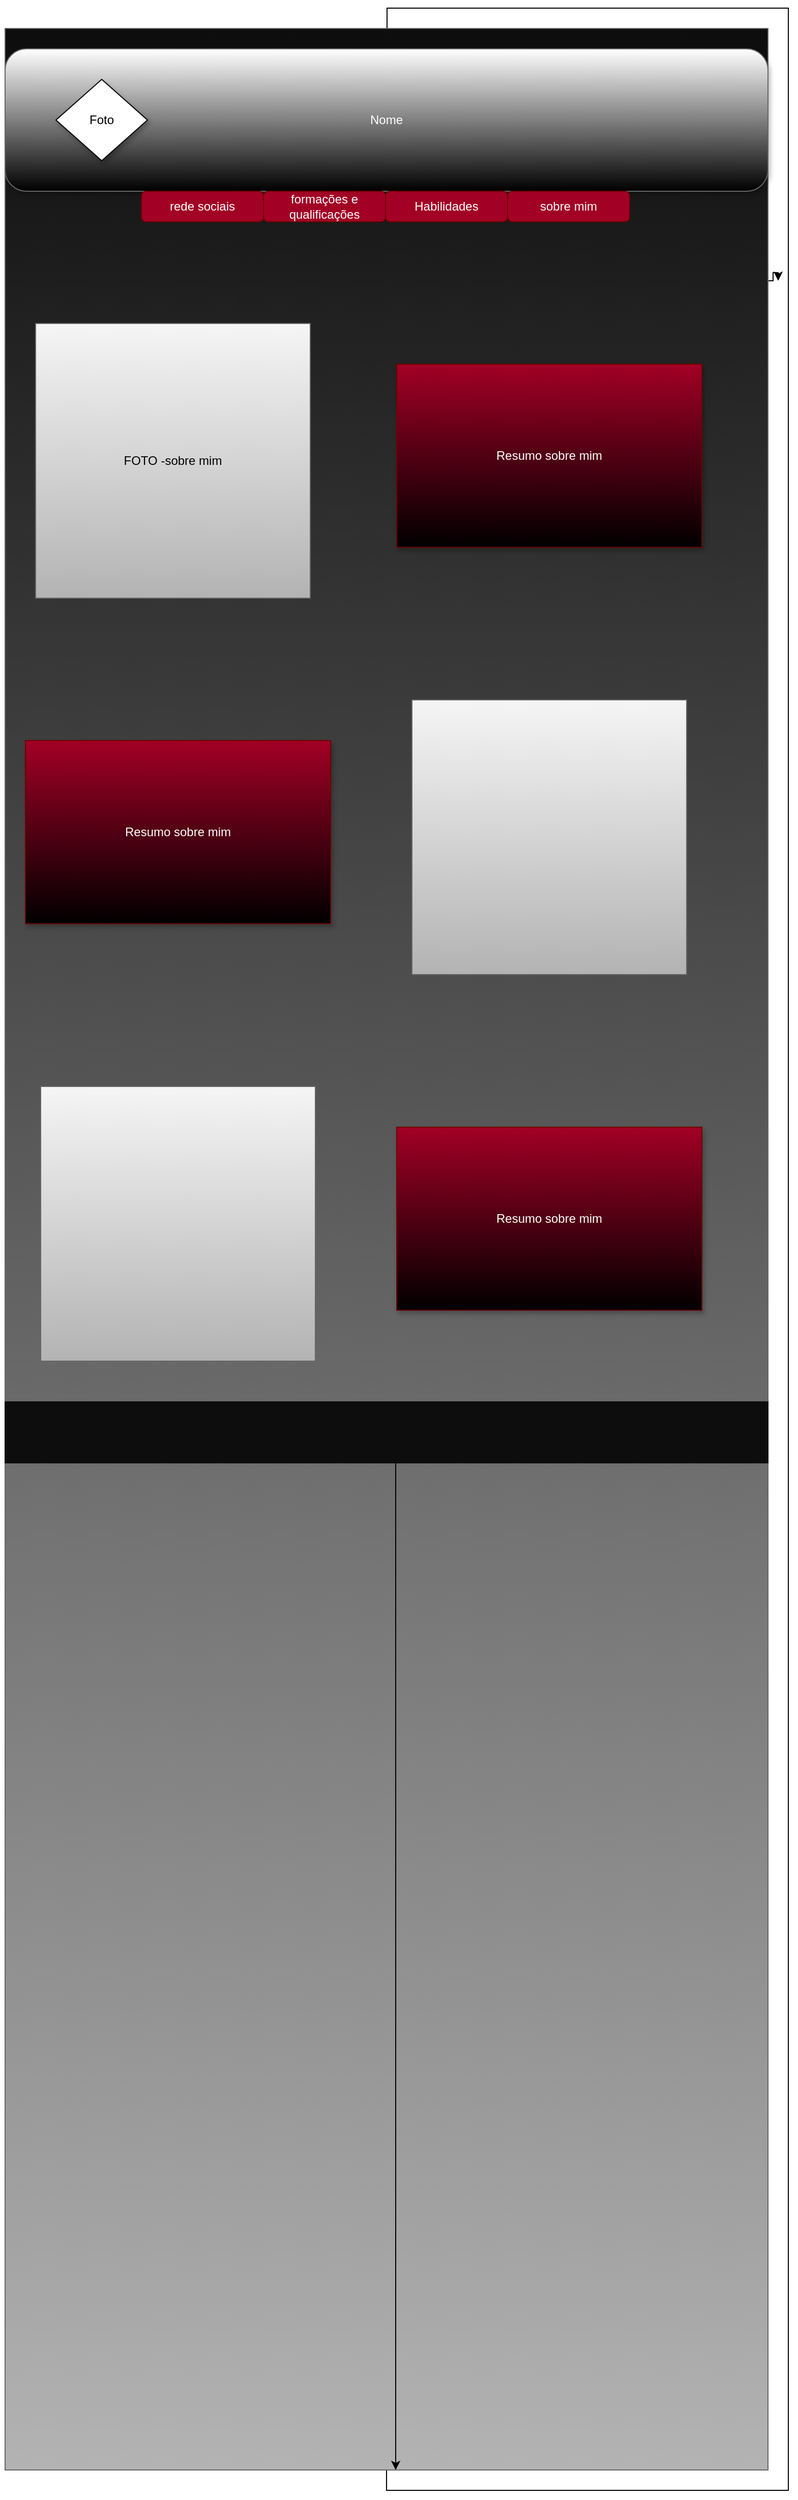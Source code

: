 <mxfile version="24.7.8">
  <diagram name="Página-1" id="mlbMOu-FUf_WX9eLsM7R">
    <mxGraphModel dx="1434" dy="772" grid="1" gridSize="10" guides="1" tooltips="1" connect="1" arrows="1" fold="1" page="1" pageScale="1" pageWidth="827" pageHeight="1169" math="0" shadow="0">
      <root>
        <mxCell id="0" />
        <mxCell id="1" parent="0" />
        <mxCell id="TVnabSG94cQ8gydF37tB-9" style="edgeStyle=orthogonalEdgeStyle;rounded=0;orthogonalLoop=1;jettySize=auto;html=1;exitX=1;exitY=0.25;exitDx=0;exitDy=0;" edge="1" parent="1" source="TVnabSG94cQ8gydF37tB-1">
          <mxGeometry relative="1" as="geometry">
            <mxPoint x="800" y="298" as="targetPoint" />
            <Array as="points">
              <mxPoint x="795" y="298" />
              <mxPoint x="795" y="290" />
              <mxPoint x="800" y="290" />
            </Array>
          </mxGeometry>
        </mxCell>
        <mxCell id="TVnabSG94cQ8gydF37tB-10" style="edgeStyle=orthogonalEdgeStyle;rounded=0;orthogonalLoop=1;jettySize=auto;html=1;exitX=0.5;exitY=1;exitDx=0;exitDy=0;" edge="1" parent="1" source="TVnabSG94cQ8gydF37tB-1">
          <mxGeometry relative="1" as="geometry">
            <mxPoint x="415" y="1120" as="targetPoint" />
          </mxGeometry>
        </mxCell>
        <mxCell id="TVnabSG94cQ8gydF37tB-1" value="" style="rounded=0;whiteSpace=wrap;html=1;fillColor=#0D0D0D;gradientColor=#b3b3b3;strokeColor=#666666;" vertex="1" parent="1">
          <mxGeometry x="40" y="50" width="750" height="2400" as="geometry" />
        </mxCell>
        <mxCell id="TVnabSG94cQ8gydF37tB-2" value="&lt;font color=&quot;#ffffff&quot;&gt;Nome&lt;/font&gt;" style="rounded=1;whiteSpace=wrap;html=1;fillStyle=auto;shadow=1;fillColor=default;gradientColor=default;strokeColor=#666666;" vertex="1" parent="1">
          <mxGeometry x="40" y="70" width="750" height="140" as="geometry" />
        </mxCell>
        <mxCell id="TVnabSG94cQ8gydF37tB-3" value="Foto" style="rhombus;whiteSpace=wrap;html=1;shadow=1;strokeColor=default;" vertex="1" parent="1">
          <mxGeometry x="90" y="100" width="90" height="80" as="geometry" />
        </mxCell>
        <mxCell id="TVnabSG94cQ8gydF37tB-4" value="rede sociais" style="rounded=1;whiteSpace=wrap;html=1;fillColor=#a20025;strokeColor=#6F0000;align=center;fontColor=#ffffff;gradientColor=none;" vertex="1" parent="1">
          <mxGeometry x="174" y="210" width="120" height="30" as="geometry" />
        </mxCell>
        <mxCell id="TVnabSG94cQ8gydF37tB-6" value="formações e qualificações" style="rounded=1;whiteSpace=wrap;html=1;align=center;fillColor=#a20025;fontColor=#ffffff;strokeColor=#6F0000;" vertex="1" parent="1">
          <mxGeometry x="294" y="210" width="120" height="30" as="geometry" />
        </mxCell>
        <mxCell id="TVnabSG94cQ8gydF37tB-11" value="Habilidades" style="rounded=1;whiteSpace=wrap;html=1;fillColor=#a20025;strokeColor=#6F0000;align=center;fontColor=#ffffff;" vertex="1" parent="1">
          <mxGeometry x="414" y="210" width="120" height="30" as="geometry" />
        </mxCell>
        <mxCell id="TVnabSG94cQ8gydF37tB-27" style="edgeStyle=orthogonalEdgeStyle;rounded=0;orthogonalLoop=1;jettySize=auto;html=1;" edge="1" parent="1">
          <mxGeometry relative="1" as="geometry">
            <mxPoint x="424" y="1440" as="sourcePoint" />
            <mxPoint x="424" y="2450" as="targetPoint" />
          </mxGeometry>
        </mxCell>
        <mxCell id="TVnabSG94cQ8gydF37tB-12" value="" style="rounded=0;whiteSpace=wrap;html=1;strokeColor=#0D0D0D;fillColor=#0D0D0D;" vertex="1" parent="1">
          <mxGeometry x="40" y="1400" width="750" height="60" as="geometry" />
        </mxCell>
        <mxCell id="TVnabSG94cQ8gydF37tB-16" value="sobre mim" style="rounded=1;whiteSpace=wrap;html=1;fillColor=#a20025;strokeColor=#6F0000;align=center;fontColor=#ffffff;" vertex="1" parent="1">
          <mxGeometry x="534" y="210" width="120" height="30" as="geometry" />
        </mxCell>
        <mxCell id="TVnabSG94cQ8gydF37tB-17" value="FOTO -sobre mim" style="whiteSpace=wrap;html=1;aspect=fixed;rounded=0;glass=0;shadow=0;fillColor=#f5f5f5;gradientColor=#b3b3b3;strokeColor=#666666;" vertex="1" parent="1">
          <mxGeometry x="70" y="340" width="270" height="270" as="geometry" />
        </mxCell>
        <mxCell id="TVnabSG94cQ8gydF37tB-20" value="" style="whiteSpace=wrap;html=1;aspect=fixed;fillColor=#f5f5f5;gradientColor=#b3b3b3;strokeColor=#666666;" vertex="1" parent="1">
          <mxGeometry x="440" y="710" width="270" height="270" as="geometry" />
        </mxCell>
        <mxCell id="TVnabSG94cQ8gydF37tB-21" value="Resumo sobre mim" style="rounded=0;whiteSpace=wrap;html=1;shadow=1;fillColor=#a20025;fontColor=#ffffff;strokeColor=#6F0000;gradientColor=default;" vertex="1" parent="1">
          <mxGeometry x="425" y="380" width="300" height="180" as="geometry" />
        </mxCell>
        <mxCell id="TVnabSG94cQ8gydF37tB-24" value="Resumo sobre mim" style="rounded=0;whiteSpace=wrap;html=1;shadow=1;fillColor=#a20025;fontColor=#ffffff;strokeColor=#6F0000;gradientColor=default;" vertex="1" parent="1">
          <mxGeometry x="60" y="750" width="300" height="180" as="geometry" />
        </mxCell>
        <mxCell id="TVnabSG94cQ8gydF37tB-25" value="" style="whiteSpace=wrap;html=1;aspect=fixed;fillColor=#f5f5f5;gradientColor=#b3b3b3;strokeColor=#666666;" vertex="1" parent="1">
          <mxGeometry x="75" y="1090" width="270" height="270" as="geometry" />
        </mxCell>
        <mxCell id="TVnabSG94cQ8gydF37tB-26" value="Resumo sobre mim" style="rounded=0;whiteSpace=wrap;html=1;shadow=1;fillColor=#a20025;fontColor=#ffffff;strokeColor=#6F0000;gradientColor=default;" vertex="1" parent="1">
          <mxGeometry x="425" y="1130" width="300" height="180" as="geometry" />
        </mxCell>
      </root>
    </mxGraphModel>
  </diagram>
</mxfile>

